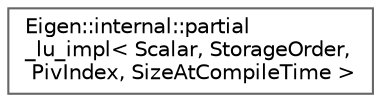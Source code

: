 digraph "Graphical Class Hierarchy"
{
 // LATEX_PDF_SIZE
  bgcolor="transparent";
  edge [fontname=Helvetica,fontsize=10,labelfontname=Helvetica,labelfontsize=10];
  node [fontname=Helvetica,fontsize=10,shape=box,height=0.2,width=0.4];
  rankdir="LR";
  Node0 [id="Node000000",label="Eigen::internal::partial\l_lu_impl\< Scalar, StorageOrder,\l PivIndex, SizeAtCompileTime \>",height=0.2,width=0.4,color="grey40", fillcolor="white", style="filled",URL="$structEigen_1_1internal_1_1partial__lu__impl.html",tooltip=" "];
}
